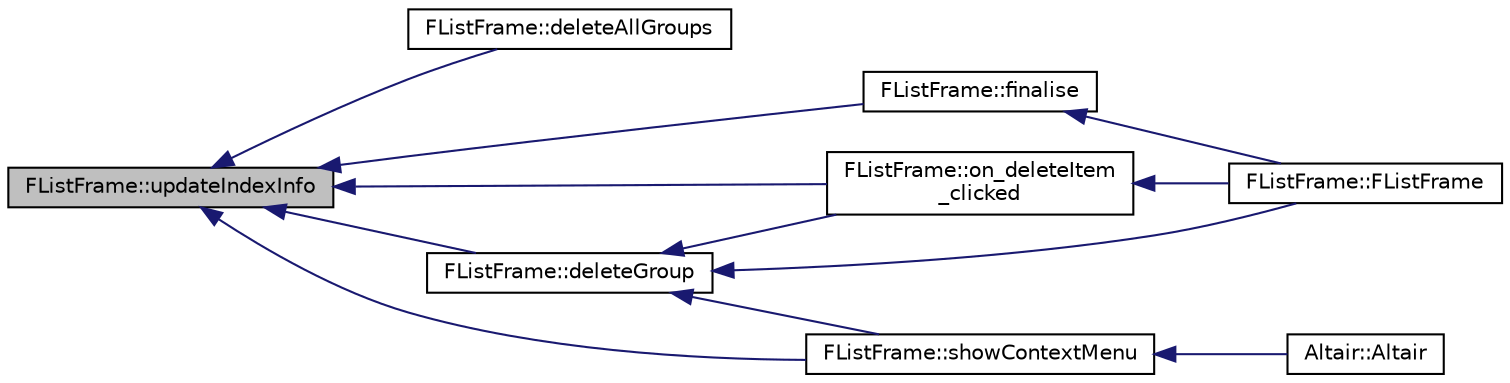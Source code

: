 digraph "FListFrame::updateIndexInfo"
{
 // INTERACTIVE_SVG=YES
  edge [fontname="Helvetica",fontsize="10",labelfontname="Helvetica",labelfontsize="10"];
  node [fontname="Helvetica",fontsize="10",shape=record];
  rankdir="LR";
  Node426 [label="FListFrame::updateIndexInfo",height=0.2,width=0.4,color="black", fillcolor="grey75", style="filled", fontcolor="black"];
  Node426 -> Node427 [dir="back",color="midnightblue",fontsize="10",style="solid",fontname="Helvetica"];
  Node427 [label="FListFrame::deleteAllGroups",height=0.2,width=0.4,color="black", fillcolor="white", style="filled",URL="$class_f_list_frame.html#ada81151d6709895846c46555cdc1ec93",tooltip="Efface tous les onglets et, selon la valeur des paramètres, insère un onglet vierge (ou pas) et effac..."];
  Node426 -> Node428 [dir="back",color="midnightblue",fontsize="10",style="solid",fontname="Helvetica"];
  Node428 [label="FListFrame::deleteGroup",height=0.2,width=0.4,color="black", fillcolor="white", style="filled",URL="$class_f_list_frame.html#a1fda46dc7cfe6a661d2e2d1c66638134"];
  Node428 -> Node429 [dir="back",color="midnightblue",fontsize="10",style="solid",fontname="Helvetica"];
  Node429 [label="FListFrame::FListFrame",height=0.2,width=0.4,color="black", fillcolor="white", style="filled",URL="$class_f_list_frame.html#a865246df8a4d4000ac3c818abc6d7f71",tooltip="Constructeur de la classe. "];
  Node428 -> Node430 [dir="back",color="midnightblue",fontsize="10",style="solid",fontname="Helvetica"];
  Node430 [label="FListFrame::on_deleteItem\l_clicked",height=0.2,width=0.4,color="black", fillcolor="white", style="filled",URL="$class_f_list_frame.html#a3b18347a90f89b4423e8a543f0c1c47c"];
  Node430 -> Node429 [dir="back",color="midnightblue",fontsize="10",style="solid",fontname="Helvetica"];
  Node428 -> Node431 [dir="back",color="midnightblue",fontsize="10",style="solid",fontname="Helvetica"];
  Node431 [label="FListFrame::showContextMenu",height=0.2,width=0.4,color="black", fillcolor="white", style="filled",URL="$class_f_list_frame.html#a404f9f839864aecceba585397c7c882f"];
  Node431 -> Node432 [dir="back",color="midnightblue",fontsize="10",style="solid",fontname="Helvetica"];
  Node432 [label="Altair::Altair",height=0.2,width=0.4,color="black", fillcolor="white", style="filled",URL="$class_altair.html#ae0975ced0a36e0ed889ae06043a4df66",tooltip="Constructeur. "];
  Node426 -> Node433 [dir="back",color="midnightblue",fontsize="10",style="solid",fontname="Helvetica"];
  Node433 [label="FListFrame::finalise",height=0.2,width=0.4,color="black", fillcolor="white", style="filled",URL="$class_f_list_frame.html#aa993bd2e0b975a839c6f8b46dea4690c"];
  Node433 -> Node429 [dir="back",color="midnightblue",fontsize="10",style="solid",fontname="Helvetica"];
  Node426 -> Node430 [dir="back",color="midnightblue",fontsize="10",style="solid",fontname="Helvetica"];
  Node426 -> Node431 [dir="back",color="midnightblue",fontsize="10",style="solid",fontname="Helvetica"];
}
